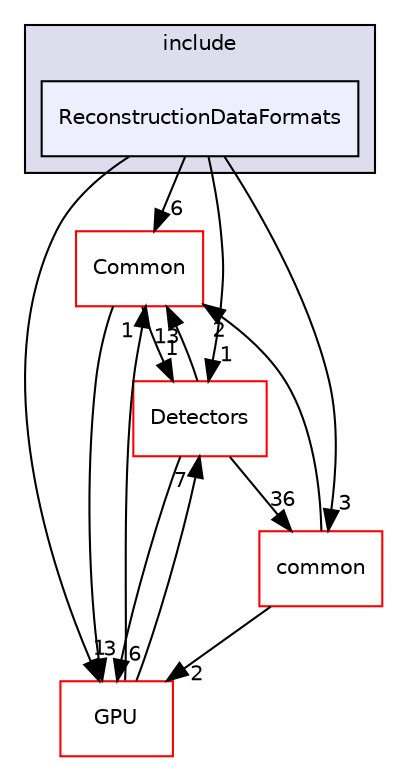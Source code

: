 digraph "/home/travis/build/AliceO2Group/AliceO2/DataFormats/Reconstruction/include/ReconstructionDataFormats" {
  bgcolor=transparent;
  compound=true
  node [ fontsize="10", fontname="Helvetica"];
  edge [ labelfontsize="10", labelfontname="Helvetica"];
  subgraph clusterdir_99c43ad88135ecdb15d6d5c818628268 {
    graph [ bgcolor="#ddddee", pencolor="black", label="include" fontname="Helvetica", fontsize="10", URL="dir_99c43ad88135ecdb15d6d5c818628268.html"]
  dir_7a3b9cdde049e7a84ed69a884a751cf5 [shape=box, label="ReconstructionDataFormats", style="filled", fillcolor="#eeeeff", pencolor="black", URL="dir_7a3b9cdde049e7a84ed69a884a751cf5.html"];
  }
  dir_4ab6b4cc6a7edbff49100e9123df213f [shape=box label="Common" color="red" URL="dir_4ab6b4cc6a7edbff49100e9123df213f.html"];
  dir_2801adc79bf3c286b1b479858d2cade4 [shape=box label="Detectors" color="red" URL="dir_2801adc79bf3c286b1b479858d2cade4.html"];
  dir_7924ba4398ae4560cd37376e44666c6d [shape=box label="common" color="red" URL="dir_7924ba4398ae4560cd37376e44666c6d.html"];
  dir_f511f1e9c03c071966ae594f00bbc5e0 [shape=box label="GPU" color="red" URL="dir_f511f1e9c03c071966ae594f00bbc5e0.html"];
  dir_4ab6b4cc6a7edbff49100e9123df213f->dir_2801adc79bf3c286b1b479858d2cade4 [headlabel="1", labeldistance=1.5 headhref="dir_000026_000078.html"];
  dir_4ab6b4cc6a7edbff49100e9123df213f->dir_f511f1e9c03c071966ae594f00bbc5e0 [headlabel="3", labeldistance=1.5 headhref="dir_000026_000134.html"];
  dir_2801adc79bf3c286b1b479858d2cade4->dir_4ab6b4cc6a7edbff49100e9123df213f [headlabel="13", labeldistance=1.5 headhref="dir_000078_000026.html"];
  dir_2801adc79bf3c286b1b479858d2cade4->dir_7924ba4398ae4560cd37376e44666c6d [headlabel="36", labeldistance=1.5 headhref="dir_000078_000069.html"];
  dir_2801adc79bf3c286b1b479858d2cade4->dir_f511f1e9c03c071966ae594f00bbc5e0 [headlabel="6", labeldistance=1.5 headhref="dir_000078_000134.html"];
  dir_7924ba4398ae4560cd37376e44666c6d->dir_4ab6b4cc6a7edbff49100e9123df213f [headlabel="2", labeldistance=1.5 headhref="dir_000069_000026.html"];
  dir_7924ba4398ae4560cd37376e44666c6d->dir_f511f1e9c03c071966ae594f00bbc5e0 [headlabel="2", labeldistance=1.5 headhref="dir_000069_000134.html"];
  dir_f511f1e9c03c071966ae594f00bbc5e0->dir_4ab6b4cc6a7edbff49100e9123df213f [headlabel="1", labeldistance=1.5 headhref="dir_000134_000026.html"];
  dir_f511f1e9c03c071966ae594f00bbc5e0->dir_2801adc79bf3c286b1b479858d2cade4 [headlabel="7", labeldistance=1.5 headhref="dir_000134_000078.html"];
  dir_7a3b9cdde049e7a84ed69a884a751cf5->dir_4ab6b4cc6a7edbff49100e9123df213f [headlabel="6", labeldistance=1.5 headhref="dir_000225_000026.html"];
  dir_7a3b9cdde049e7a84ed69a884a751cf5->dir_2801adc79bf3c286b1b479858d2cade4 [headlabel="1", labeldistance=1.5 headhref="dir_000225_000078.html"];
  dir_7a3b9cdde049e7a84ed69a884a751cf5->dir_7924ba4398ae4560cd37376e44666c6d [headlabel="3", labeldistance=1.5 headhref="dir_000225_000069.html"];
  dir_7a3b9cdde049e7a84ed69a884a751cf5->dir_f511f1e9c03c071966ae594f00bbc5e0 [headlabel="1", labeldistance=1.5 headhref="dir_000225_000134.html"];
}
